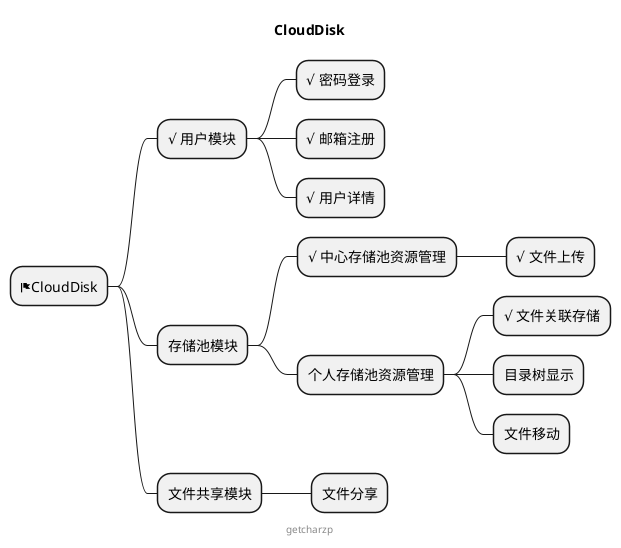 @startmindmap

title CloudDisk

* <&flag>CloudDisk
** √ 用户模块
*** √ 密码登录
*** √ 邮箱注册
*** √ 用户详情
** 存储池模块
*** √ 中心存储池资源管理
**** √ 文件上传
*** 个人存储池资源管理
**** √ 文件关联存储
**** 目录树显示
**** 文件移动
** 文件共享模块
*** 文件分享

center footer getcharzp

@endmindmap
